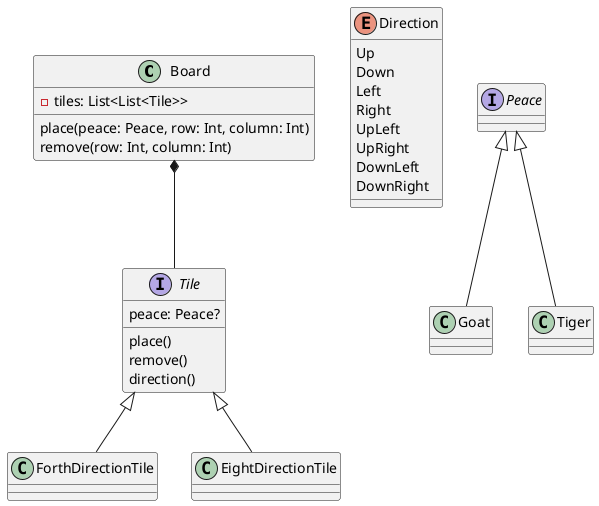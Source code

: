 @startuml

class Board {
  -tiles: List<List<Tile>>

  place(peace: Peace, row: Int, column: Int)
  remove(row: Int, column: Int)
}

interface Tile {
  peace: Peace?

  place()
  remove()
  direction()
}
Board *-- Tile

class ForthDirectionTile
Tile <|-- ForthDirectionTile

class EightDirectionTile
Tile <|-- EightDirectionTile

enum Direction {
  Up
  Down
  Left
  Right
  UpLeft
  UpRight
  DownLeft
  DownRight
}

interface Peace

class Goat
Peace <|-- Goat

class Tiger
Peace <|-- Tiger

@enduml